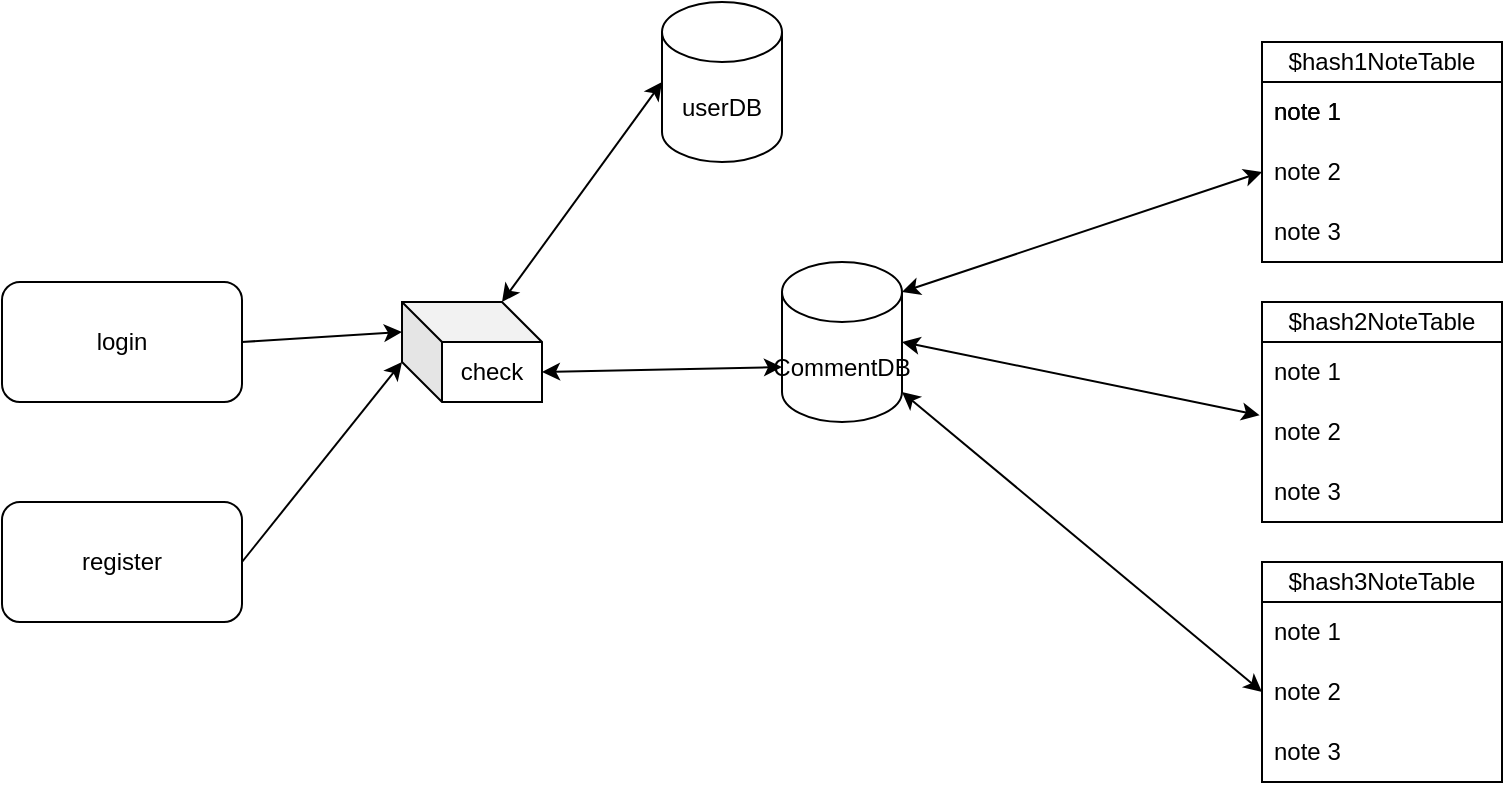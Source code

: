 <mxfile version="20.8.16" type="device"><diagram name="Page-1" id="eZsNLz2Nk2u2dLQD1eID"><mxGraphModel dx="1036" dy="606" grid="1" gridSize="10" guides="1" tooltips="1" connect="1" arrows="1" fold="1" page="1" pageScale="1" pageWidth="850" pageHeight="1100" math="0" shadow="0"><root><mxCell id="0"/><mxCell id="1" parent="0"/><mxCell id="8qHdO0YQMniO_obSNfrW-1" value="login" style="rounded=1;whiteSpace=wrap;html=1;" vertex="1" parent="1"><mxGeometry x="90" y="370" width="120" height="60" as="geometry"/></mxCell><mxCell id="8qHdO0YQMniO_obSNfrW-2" value="userDB" style="shape=cylinder3;whiteSpace=wrap;html=1;boundedLbl=1;backgroundOutline=1;size=15;" vertex="1" parent="1"><mxGeometry x="420" y="230" width="60" height="80" as="geometry"/></mxCell><mxCell id="8qHdO0YQMniO_obSNfrW-3" value="" style="endArrow=classic;html=1;rounded=0;exitX=1;exitY=0.5;exitDx=0;exitDy=0;entryX=0;entryY=0;entryDx=0;entryDy=15;entryPerimeter=0;" edge="1" parent="1" source="8qHdO0YQMniO_obSNfrW-1" target="8qHdO0YQMniO_obSNfrW-28"><mxGeometry width="50" height="50" relative="1" as="geometry"><mxPoint x="300" y="450" as="sourcePoint"/><mxPoint x="350" y="400" as="targetPoint"/></mxGeometry></mxCell><mxCell id="8qHdO0YQMniO_obSNfrW-4" value="$hash1NoteTable" style="swimlane;fontStyle=0;childLayout=stackLayout;horizontal=1;startSize=20;horizontalStack=0;resizeParent=1;resizeParentMax=0;resizeLast=0;collapsible=1;marginBottom=0;whiteSpace=wrap;html=1;" vertex="1" parent="1"><mxGeometry x="720" y="250" width="120" height="110" as="geometry"/></mxCell><mxCell id="8qHdO0YQMniO_obSNfrW-5" value="note 1" style="text;strokeColor=none;fillColor=none;align=left;verticalAlign=middle;spacingLeft=4;spacingRight=4;overflow=hidden;points=[[0,0.5],[1,0.5]];portConstraint=eastwest;rotatable=0;whiteSpace=wrap;html=1;" vertex="1" parent="8qHdO0YQMniO_obSNfrW-4"><mxGeometry y="20" width="120" height="30" as="geometry"/></mxCell><mxCell id="8qHdO0YQMniO_obSNfrW-6" value="note 2" style="text;strokeColor=none;fillColor=none;align=left;verticalAlign=middle;spacingLeft=4;spacingRight=4;overflow=hidden;points=[[0,0.5],[1,0.5]];portConstraint=eastwest;rotatable=0;whiteSpace=wrap;html=1;" vertex="1" parent="8qHdO0YQMniO_obSNfrW-4"><mxGeometry y="50" width="120" height="30" as="geometry"/></mxCell><mxCell id="8qHdO0YQMniO_obSNfrW-7" value="note 3" style="text;strokeColor=none;fillColor=none;align=left;verticalAlign=middle;spacingLeft=4;spacingRight=4;overflow=hidden;points=[[0,0.5],[1,0.5]];portConstraint=eastwest;rotatable=0;whiteSpace=wrap;html=1;" vertex="1" parent="8qHdO0YQMniO_obSNfrW-4"><mxGeometry y="80" width="120" height="30" as="geometry"/></mxCell><mxCell id="8qHdO0YQMniO_obSNfrW-9" value="" style="endArrow=classic;startArrow=classic;html=1;rounded=0;entryX=0;entryY=0.5;entryDx=0;entryDy=0;exitX=1;exitY=0;exitDx=0;exitDy=15;exitPerimeter=0;" edge="1" parent="1" source="8qHdO0YQMniO_obSNfrW-21" target="8qHdO0YQMniO_obSNfrW-6"><mxGeometry width="50" height="50" relative="1" as="geometry"><mxPoint x="410" y="400" as="sourcePoint"/><mxPoint x="610" y="310" as="targetPoint"/></mxGeometry></mxCell><mxCell id="8qHdO0YQMniO_obSNfrW-10" value="note 1" style="text;strokeColor=none;fillColor=none;align=left;verticalAlign=middle;spacingLeft=4;spacingRight=4;overflow=hidden;points=[[0,0.5],[1,0.5]];portConstraint=eastwest;rotatable=0;whiteSpace=wrap;html=1;" vertex="1" parent="1"><mxGeometry x="720" y="270" width="120" height="30" as="geometry"/></mxCell><mxCell id="8qHdO0YQMniO_obSNfrW-11" value="$hash2NoteTable" style="swimlane;fontStyle=0;childLayout=stackLayout;horizontal=1;startSize=20;horizontalStack=0;resizeParent=1;resizeParentMax=0;resizeLast=0;collapsible=1;marginBottom=0;whiteSpace=wrap;html=1;" vertex="1" parent="1"><mxGeometry x="720" y="380" width="120" height="110" as="geometry"/></mxCell><mxCell id="8qHdO0YQMniO_obSNfrW-12" value="note 1" style="text;strokeColor=none;fillColor=none;align=left;verticalAlign=middle;spacingLeft=4;spacingRight=4;overflow=hidden;points=[[0,0.5],[1,0.5]];portConstraint=eastwest;rotatable=0;whiteSpace=wrap;html=1;" vertex="1" parent="8qHdO0YQMniO_obSNfrW-11"><mxGeometry y="20" width="120" height="30" as="geometry"/></mxCell><mxCell id="8qHdO0YQMniO_obSNfrW-13" value="note 2" style="text;strokeColor=none;fillColor=none;align=left;verticalAlign=middle;spacingLeft=4;spacingRight=4;overflow=hidden;points=[[0,0.5],[1,0.5]];portConstraint=eastwest;rotatable=0;whiteSpace=wrap;html=1;" vertex="1" parent="8qHdO0YQMniO_obSNfrW-11"><mxGeometry y="50" width="120" height="30" as="geometry"/></mxCell><mxCell id="8qHdO0YQMniO_obSNfrW-14" value="note 3" style="text;strokeColor=none;fillColor=none;align=left;verticalAlign=middle;spacingLeft=4;spacingRight=4;overflow=hidden;points=[[0,0.5],[1,0.5]];portConstraint=eastwest;rotatable=0;whiteSpace=wrap;html=1;" vertex="1" parent="8qHdO0YQMniO_obSNfrW-11"><mxGeometry y="80" width="120" height="30" as="geometry"/></mxCell><mxCell id="8qHdO0YQMniO_obSNfrW-15" value="$hash3NoteTable" style="swimlane;fontStyle=0;childLayout=stackLayout;horizontal=1;startSize=20;horizontalStack=0;resizeParent=1;resizeParentMax=0;resizeLast=0;collapsible=1;marginBottom=0;whiteSpace=wrap;html=1;" vertex="1" parent="1"><mxGeometry x="720" y="510" width="120" height="110" as="geometry"/></mxCell><mxCell id="8qHdO0YQMniO_obSNfrW-16" value="note 1" style="text;strokeColor=none;fillColor=none;align=left;verticalAlign=middle;spacingLeft=4;spacingRight=4;overflow=hidden;points=[[0,0.5],[1,0.5]];portConstraint=eastwest;rotatable=0;whiteSpace=wrap;html=1;" vertex="1" parent="8qHdO0YQMniO_obSNfrW-15"><mxGeometry y="20" width="120" height="30" as="geometry"/></mxCell><mxCell id="8qHdO0YQMniO_obSNfrW-17" value="note 2" style="text;strokeColor=none;fillColor=none;align=left;verticalAlign=middle;spacingLeft=4;spacingRight=4;overflow=hidden;points=[[0,0.5],[1,0.5]];portConstraint=eastwest;rotatable=0;whiteSpace=wrap;html=1;" vertex="1" parent="8qHdO0YQMniO_obSNfrW-15"><mxGeometry y="50" width="120" height="30" as="geometry"/></mxCell><mxCell id="8qHdO0YQMniO_obSNfrW-18" value="note 3" style="text;strokeColor=none;fillColor=none;align=left;verticalAlign=middle;spacingLeft=4;spacingRight=4;overflow=hidden;points=[[0,0.5],[1,0.5]];portConstraint=eastwest;rotatable=0;whiteSpace=wrap;html=1;" vertex="1" parent="8qHdO0YQMniO_obSNfrW-15"><mxGeometry y="80" width="120" height="30" as="geometry"/></mxCell><mxCell id="8qHdO0YQMniO_obSNfrW-19" value="" style="endArrow=classic;startArrow=classic;html=1;rounded=0;entryX=-0.01;entryY=0.22;entryDx=0;entryDy=0;entryPerimeter=0;exitX=1;exitY=0.5;exitDx=0;exitDy=0;exitPerimeter=0;" edge="1" parent="1" source="8qHdO0YQMniO_obSNfrW-21" target="8qHdO0YQMniO_obSNfrW-13"><mxGeometry width="50" height="50" relative="1" as="geometry"><mxPoint x="400" y="540" as="sourcePoint"/><mxPoint x="450" y="490" as="targetPoint"/></mxGeometry></mxCell><mxCell id="8qHdO0YQMniO_obSNfrW-20" value="" style="endArrow=classic;startArrow=classic;html=1;rounded=0;entryX=0;entryY=0.5;entryDx=0;entryDy=0;exitX=1;exitY=1;exitDx=0;exitDy=-15;exitPerimeter=0;" edge="1" parent="1" source="8qHdO0YQMniO_obSNfrW-21" target="8qHdO0YQMniO_obSNfrW-17"><mxGeometry width="50" height="50" relative="1" as="geometry"><mxPoint x="400" y="540" as="sourcePoint"/><mxPoint x="450" y="490" as="targetPoint"/></mxGeometry></mxCell><mxCell id="8qHdO0YQMniO_obSNfrW-21" value="CommentDB" style="shape=cylinder3;whiteSpace=wrap;html=1;boundedLbl=1;backgroundOutline=1;size=15;" vertex="1" parent="1"><mxGeometry x="480" y="360" width="60" height="80" as="geometry"/></mxCell><mxCell id="8qHdO0YQMniO_obSNfrW-25" value="register" style="rounded=1;whiteSpace=wrap;html=1;" vertex="1" parent="1"><mxGeometry x="90" y="480" width="120" height="60" as="geometry"/></mxCell><mxCell id="8qHdO0YQMniO_obSNfrW-28" value="check&lt;br&gt;" style="shape=cube;whiteSpace=wrap;html=1;boundedLbl=1;backgroundOutline=1;darkOpacity=0.05;darkOpacity2=0.1;" vertex="1" parent="1"><mxGeometry x="290" y="380" width="70" height="50" as="geometry"/></mxCell><mxCell id="8qHdO0YQMniO_obSNfrW-31" value="" style="endArrow=classic;startArrow=classic;html=1;rounded=0;entryX=0;entryY=0;entryDx=0;entryDy=52.5;entryPerimeter=0;exitX=0;exitY=0;exitDx=70;exitDy=35;exitPerimeter=0;" edge="1" parent="1" source="8qHdO0YQMniO_obSNfrW-28" target="8qHdO0YQMniO_obSNfrW-21"><mxGeometry width="50" height="50" relative="1" as="geometry"><mxPoint x="400" y="510" as="sourcePoint"/><mxPoint x="450" y="460" as="targetPoint"/></mxGeometry></mxCell><mxCell id="8qHdO0YQMniO_obSNfrW-32" value="" style="endArrow=classic;html=1;rounded=0;exitX=1;exitY=0.5;exitDx=0;exitDy=0;entryX=0;entryY=0;entryDx=0;entryDy=30;entryPerimeter=0;" edge="1" parent="1" source="8qHdO0YQMniO_obSNfrW-25" target="8qHdO0YQMniO_obSNfrW-28"><mxGeometry width="50" height="50" relative="1" as="geometry"><mxPoint x="400" y="510" as="sourcePoint"/><mxPoint x="450" y="460" as="targetPoint"/></mxGeometry></mxCell><mxCell id="8qHdO0YQMniO_obSNfrW-33" value="" style="endArrow=classic;startArrow=classic;html=1;rounded=0;entryX=0;entryY=0.5;entryDx=0;entryDy=0;entryPerimeter=0;exitX=0;exitY=0;exitDx=50;exitDy=0;exitPerimeter=0;" edge="1" parent="1" source="8qHdO0YQMniO_obSNfrW-28" target="8qHdO0YQMniO_obSNfrW-2"><mxGeometry width="50" height="50" relative="1" as="geometry"><mxPoint x="400" y="510" as="sourcePoint"/><mxPoint x="450" y="460" as="targetPoint"/></mxGeometry></mxCell></root></mxGraphModel></diagram></mxfile>